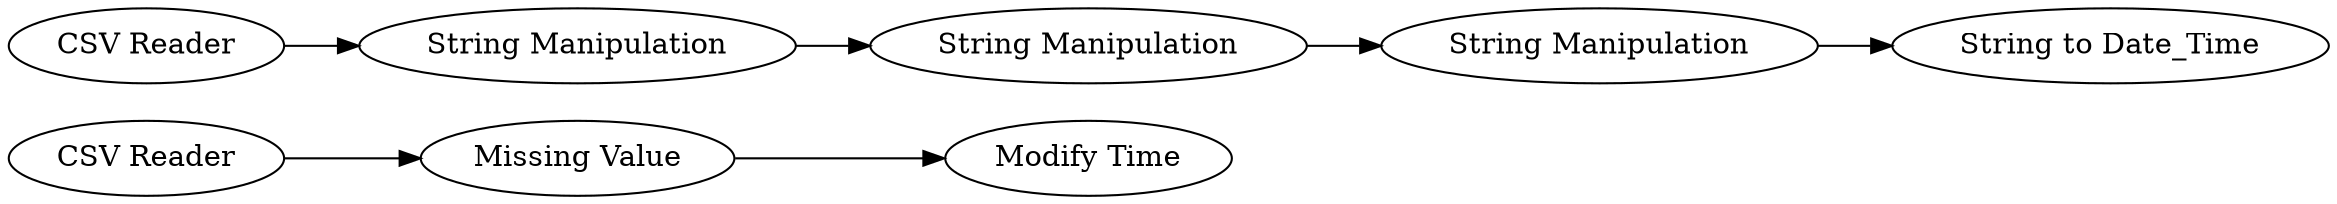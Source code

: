 digraph {
	53 -> 54
	52 -> 53
	55 -> 51
	1 -> 40
	41 -> 55
	40 -> 41
	55 [label="String Manipulation"]
	1 [label="CSV Reader"]
	41 [label="String Manipulation"]
	53 [label="Missing Value"]
	51 [label="String to Date_Time"]
	40 [label="String Manipulation"]
	54 [label="Modify Time"]
	52 [label="CSV Reader"]
	rankdir=LR
}
